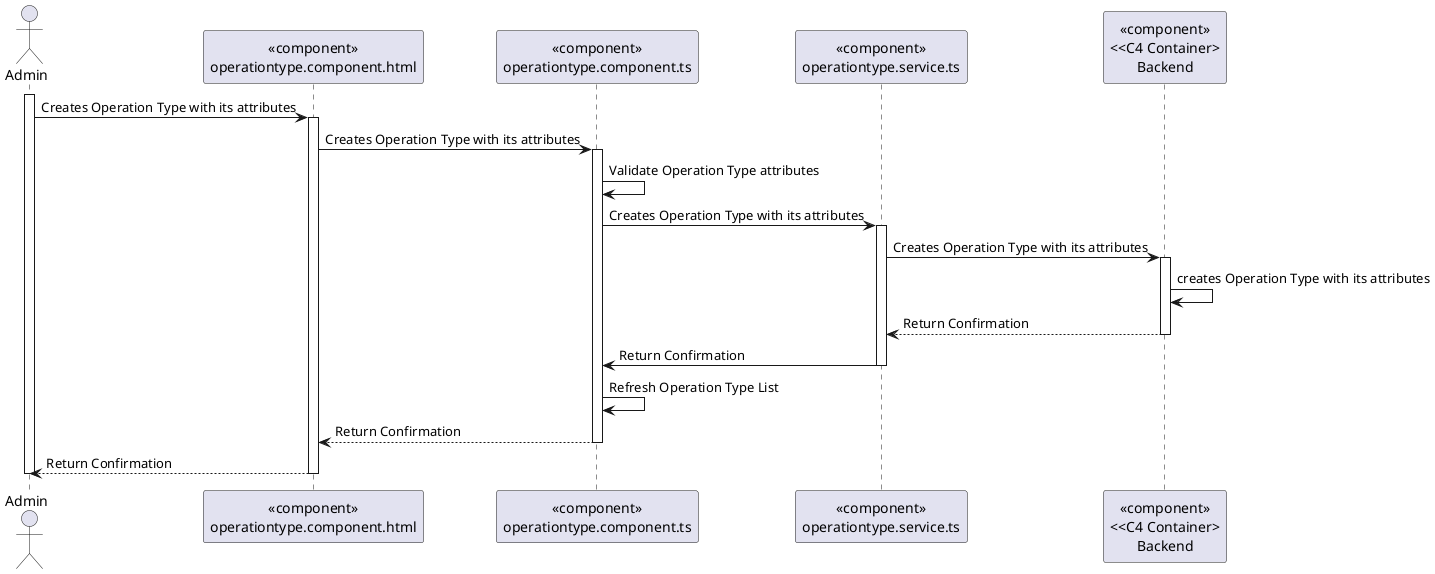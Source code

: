 @startuml

actor Admin as admin
participant "<<component>>\noperationtype.component.html" as html
participant "<<component>>\noperationtype.component.ts" as ts
participant "<<component>>\noperationtype.service.ts" as service
participant "<<component>>\n<<C4 Container>\nBackend" as api

activate admin
admin -> html : Creates Operation Type with its attributes
activate html
html -> ts : Creates Operation Type with its attributes
activate ts
ts -> ts : Validate Operation Type attributes
ts -> service : Creates Operation Type with its attributes
activate service
service -> api : Creates Operation Type with its attributes
activate api
api -> api : creates Operation Type with its attributes
api --> service : Return Confirmation
deactivate api
service -> ts : Return Confirmation
deactivate service
ts -> ts : Refresh Operation Type List
ts --> html : Return Confirmation
deactivate ts
html --> admin : Return Confirmation
deactivate html
deactivate admin



@enduml
